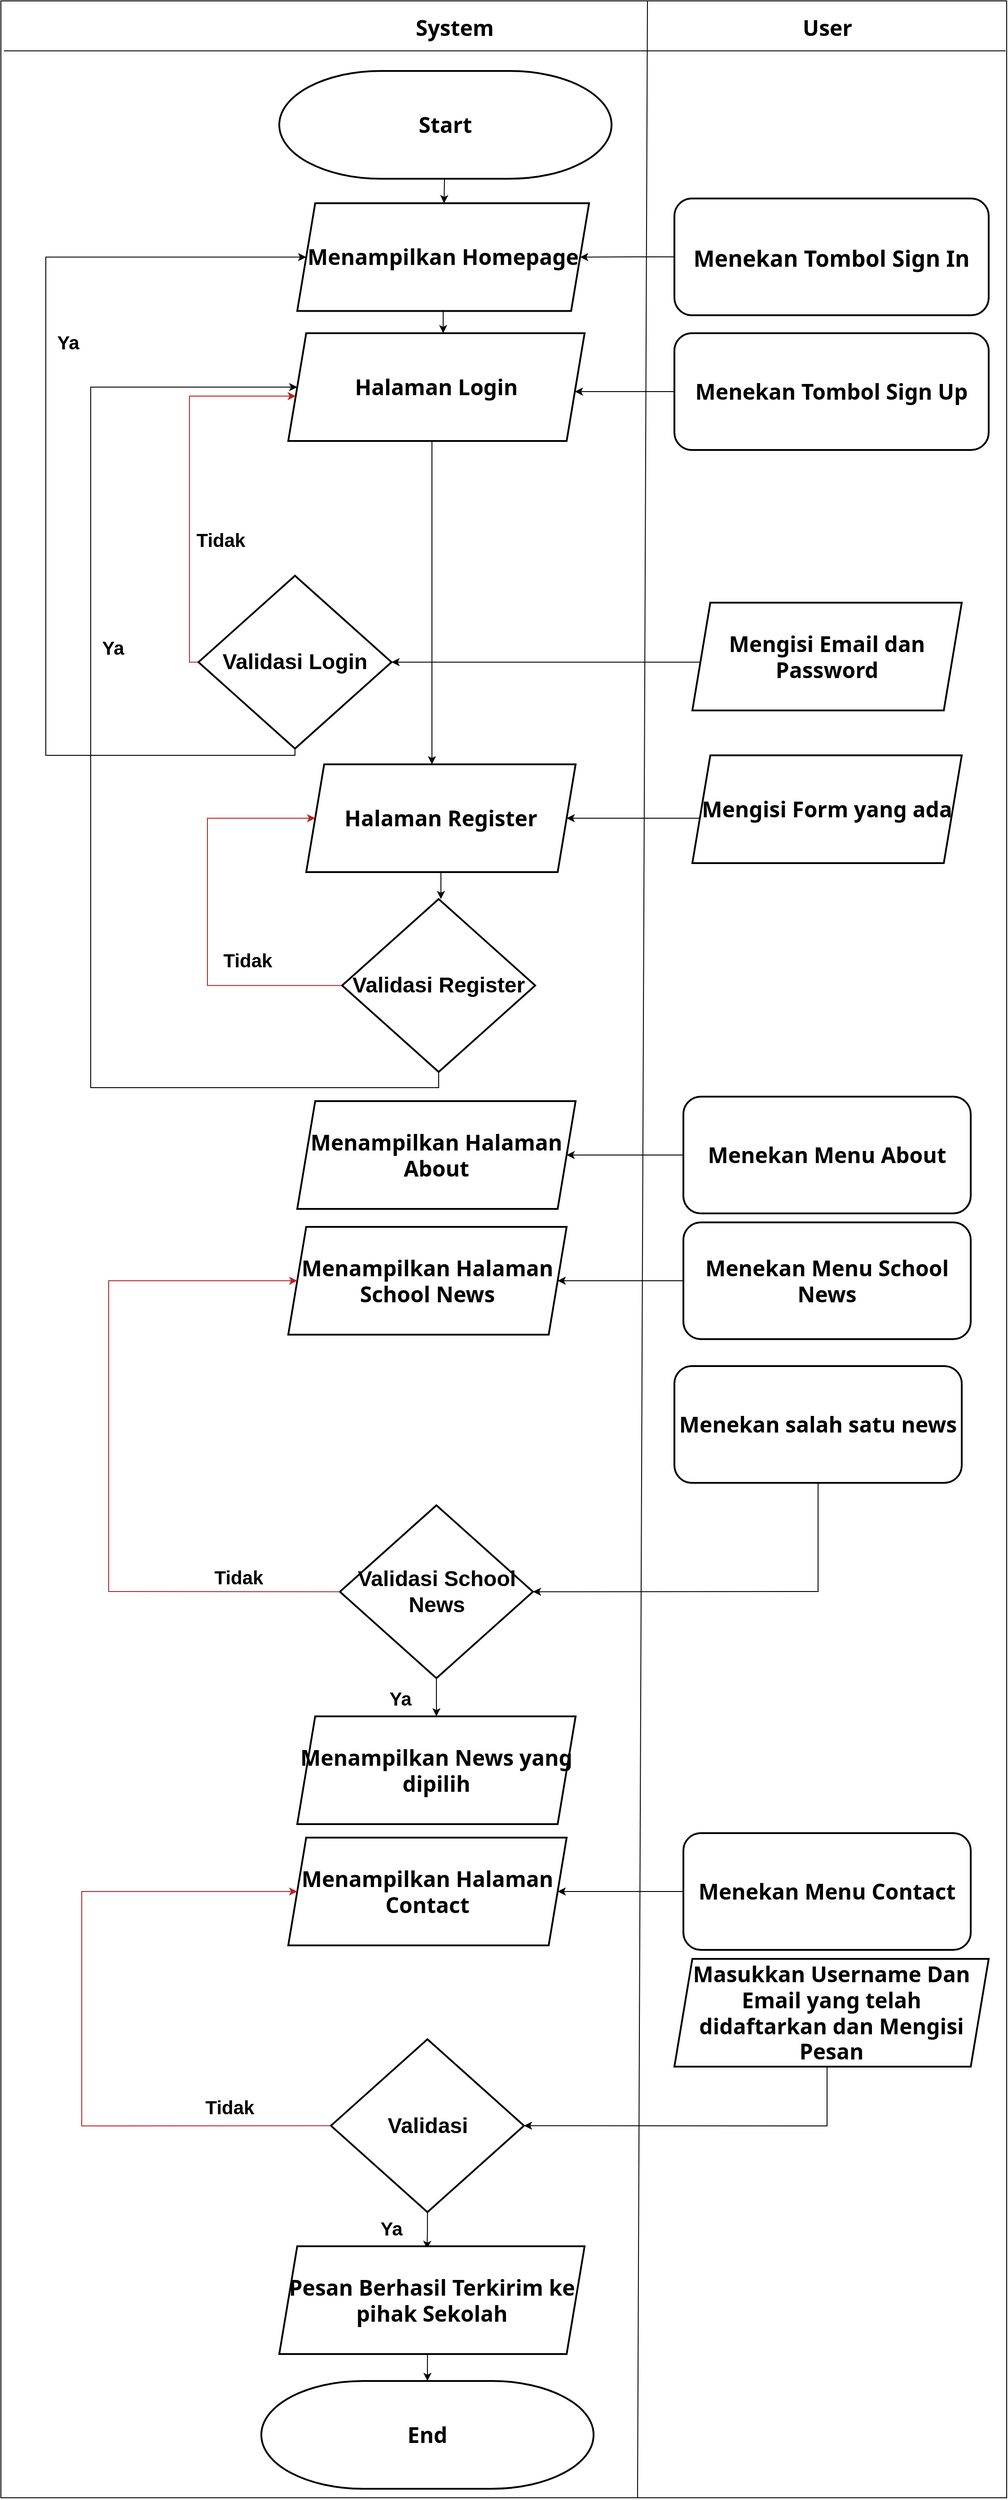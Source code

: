 <mxfile version="27.1.4" pages="3">
  <diagram name="Page-1" id="62wgaQrexJW1h9v4I1wx">
    <mxGraphModel dx="6164" dy="1155" grid="1" gridSize="10" guides="0" tooltips="1" connect="1" arrows="1" fold="1" page="1" pageScale="1" pageWidth="850" pageHeight="1100" background="none" math="0" shadow="0">
      <root>
        <mxCell id="0" />
        <mxCell id="1" parent="0" />
        <mxCell id="RlPF4eproUmVAvi5OpJy-112" value="" style="rounded=0;whiteSpace=wrap;html=1;movable=1;resizable=1;rotatable=1;deletable=1;editable=1;locked=0;connectable=1;" parent="1" vertex="1">
          <mxGeometry x="-4150" y="90" width="1120" height="2780" as="geometry" />
        </mxCell>
        <mxCell id="RlPF4eproUmVAvi5OpJy-113" value="" style="endArrow=none;html=1;rounded=0;jumpSize=0;fontFamily=Segoe UI;fontSource=https%3A%2F%2Ffonts.googleapis.com%2Fcss%3Ffamily%3DSegoe%2BUI;exitX=0.003;exitY=0.02;exitDx=0;exitDy=0;exitPerimeter=0;entryX=0.999;entryY=0.02;entryDx=0;entryDy=0;entryPerimeter=0;" parent="1" source="RlPF4eproUmVAvi5OpJy-112" target="RlPF4eproUmVAvi5OpJy-112" edge="1">
          <mxGeometry width="50" height="50" relative="1" as="geometry">
            <mxPoint x="-4690" y="106" as="sourcePoint" />
            <mxPoint x="-3030" y="106" as="targetPoint" />
          </mxGeometry>
        </mxCell>
        <mxCell id="RlPF4eproUmVAvi5OpJy-114" value="User" style="text;strokeColor=none;fillColor=none;html=1;fontSize=24;fontStyle=1;verticalAlign=middle;align=center;fontFamily=Segoe UI;fontSource=https%3A%2F%2Ffonts.googleapis.com%2Fcss%3Ffamily%3DSegoe%2BUI;" parent="1" vertex="1">
          <mxGeometry x="-3280" y="100" width="100" height="40" as="geometry" />
        </mxCell>
        <mxCell id="RlPF4eproUmVAvi5OpJy-115" value="System" style="text;strokeColor=none;fillColor=none;html=1;fontSize=24;fontStyle=1;verticalAlign=middle;align=center;fontFamily=Segoe UI;fontSource=https%3A%2F%2Ffonts.googleapis.com%2Fcss%3Ffamily%3DSegoe%2BUI;" parent="1" vertex="1">
          <mxGeometry x="-3695" y="100" width="100" height="40" as="geometry" />
        </mxCell>
        <mxCell id="RlPF4eproUmVAvi5OpJy-116" value="" style="endArrow=none;html=1;rounded=0;jumpSize=0;fontFamily=Segoe UI;fontSource=https%3A%2F%2Ffonts.googleapis.com%2Fcss%3Ffamily%3DSegoe%2BUI;entryX=0.633;entryY=1;entryDx=0;entryDy=0;entryPerimeter=0;movable=1;resizable=1;rotatable=1;deletable=1;editable=1;locked=0;connectable=1;fillColor=#a20025;strokeColor=#000000;" parent="1" target="RlPF4eproUmVAvi5OpJy-112" edge="1">
          <mxGeometry width="50" height="50" relative="1" as="geometry">
            <mxPoint x="-3430" y="90" as="sourcePoint" />
            <mxPoint x="-3450" y="2483" as="targetPoint" />
          </mxGeometry>
        </mxCell>
        <mxCell id="RlPF4eproUmVAvi5OpJy-117" value="&lt;font style=&quot;font-size: 24px;&quot;&gt;Start&lt;/font&gt;" style="strokeWidth=2;html=1;shape=mxgraph.flowchart.terminator;whiteSpace=wrap;fontFamily=Segoe UI;fontSource=https%3A%2F%2Ffonts.googleapis.com%2Fcss%3Ffamily%3DSegoe%2BUI;fontStyle=1" parent="1" vertex="1">
          <mxGeometry x="-3840" y="168" width="370" height="120" as="geometry" />
        </mxCell>
        <mxCell id="Sw6tIrGMjqhPaHjlUWEz-7" value="" style="edgeStyle=orthogonalEdgeStyle;rounded=0;orthogonalLoop=1;jettySize=auto;html=1;fontStyle=1" parent="1" source="RlPF4eproUmVAvi5OpJy-118" target="5DLogdGfT_ghR6-oUIHj-21" edge="1">
          <mxGeometry relative="1" as="geometry">
            <Array as="points">
              <mxPoint x="-3660" y="460" />
              <mxPoint x="-3660" y="460" />
            </Array>
          </mxGeometry>
        </mxCell>
        <mxCell id="RlPF4eproUmVAvi5OpJy-118" value="&lt;font style=&quot;font-size: 24px;&quot;&gt;Menampilkan Homepage&lt;/font&gt;" style="shape=parallelogram;perimeter=parallelogramPerimeter;whiteSpace=wrap;html=1;fixedSize=1;strokeWidth=2;fontFamily=Segoe UI;fontSource=https%3A%2F%2Ffonts.googleapis.com%2Fcss%3Ffamily%3DSegoe%2BUI;fontStyle=1" parent="1" vertex="1">
          <mxGeometry x="-3820" y="315.25" width="325" height="120" as="geometry" />
        </mxCell>
        <mxCell id="RlPF4eproUmVAvi5OpJy-119" value="" style="endArrow=classic;html=1;rounded=0;fontStyle=1" parent="1" source="RlPF4eproUmVAvi5OpJy-117" target="RlPF4eproUmVAvi5OpJy-118" edge="1">
          <mxGeometry width="50" height="50" relative="1" as="geometry">
            <mxPoint x="-3660" y="368" as="sourcePoint" />
            <mxPoint x="-3610" y="318" as="targetPoint" />
          </mxGeometry>
        </mxCell>
        <mxCell id="RlPF4eproUmVAvi5OpJy-120" value="&lt;font style=&quot;font-size: 24px;&quot;&gt;Menekan salah satu news&lt;/font&gt;" style="rounded=1;whiteSpace=wrap;html=1;strokeWidth=2;fontFamily=Segoe UI;fontSource=https%3A%2F%2Ffonts.googleapis.com%2Fcss%3Ffamily%3DSegoe%2BUI;fontStyle=1" parent="1" vertex="1">
          <mxGeometry x="-3400" y="1610" width="320" height="130" as="geometry" />
        </mxCell>
        <mxCell id="RlPF4eproUmVAvi5OpJy-143" value="&lt;font style=&quot;font-size: 24px;&quot;&gt;End&lt;/font&gt;" style="strokeWidth=2;html=1;shape=mxgraph.flowchart.terminator;whiteSpace=wrap;fontFamily=Segoe UI;fontSource=https%3A%2F%2Ffonts.googleapis.com%2Fcss%3Ffamily%3DSegoe%2BUI;fontStyle=1" parent="1" vertex="1">
          <mxGeometry x="-3860" y="2740" width="370" height="120" as="geometry" />
        </mxCell>
        <mxCell id="5DLogdGfT_ghR6-oUIHj-1" value="&lt;font style=&quot;font-size: 24px;&quot;&gt;Menampilkan Halaman About&lt;/font&gt;" style="shape=parallelogram;perimeter=parallelogramPerimeter;whiteSpace=wrap;html=1;fixedSize=1;fontFamily=Segoe UI;strokeWidth=2;fontSource=https%3A%2F%2Ffonts.googleapis.com%2Fcss%3Ffamily%3DSegoe%2BUI;fontStyle=1" parent="1" vertex="1">
          <mxGeometry x="-3820" y="1315" width="310" height="120" as="geometry" />
        </mxCell>
        <mxCell id="5DLogdGfT_ghR6-oUIHj-3" value="&lt;font style=&quot;font-size: 24px;&quot;&gt;Menampilkan Halaman School News&lt;/font&gt;" style="shape=parallelogram;perimeter=parallelogramPerimeter;whiteSpace=wrap;html=1;fixedSize=1;fontFamily=Segoe UI;strokeWidth=2;fontSource=https%3A%2F%2Ffonts.googleapis.com%2Fcss%3Ffamily%3DSegoe%2BUI;fontStyle=1" parent="1" vertex="1">
          <mxGeometry x="-3830" y="1455" width="310" height="120" as="geometry" />
        </mxCell>
        <mxCell id="5DLogdGfT_ghR6-oUIHj-12" value="" style="edgeStyle=orthogonalEdgeStyle;rounded=0;orthogonalLoop=1;jettySize=auto;html=1;fontStyle=1" parent="1" source="5DLogdGfT_ghR6-oUIHj-8" target="5DLogdGfT_ghR6-oUIHj-11" edge="1">
          <mxGeometry relative="1" as="geometry" />
        </mxCell>
        <mxCell id="5DLogdGfT_ghR6-oUIHj-8" value="&lt;font style=&quot;font-size: 24px;&quot;&gt;Validasi School News&lt;/font&gt;" style="strokeWidth=2;html=1;shape=mxgraph.flowchart.decision;whiteSpace=wrap;fontStyle=1" parent="1" vertex="1">
          <mxGeometry x="-3772.5" y="1765" width="215" height="192.5" as="geometry" />
        </mxCell>
        <mxCell id="5DLogdGfT_ghR6-oUIHj-9" value="" style="endArrow=classic;html=1;rounded=0;exitX=0.5;exitY=1;exitDx=0;exitDy=0;entryX=1;entryY=0.5;entryDx=0;entryDy=0;entryPerimeter=0;fontStyle=1" parent="1" source="RlPF4eproUmVAvi5OpJy-120" target="5DLogdGfT_ghR6-oUIHj-8" edge="1">
          <mxGeometry width="50" height="50" relative="1" as="geometry">
            <mxPoint x="-3390" y="1920" as="sourcePoint" />
            <mxPoint x="-3340" y="1870" as="targetPoint" />
            <Array as="points">
              <mxPoint x="-3240" y="1861" />
            </Array>
          </mxGeometry>
        </mxCell>
        <mxCell id="5DLogdGfT_ghR6-oUIHj-10" value="" style="endArrow=classic;html=1;rounded=0;exitX=0;exitY=0.5;exitDx=0;exitDy=0;entryX=0;entryY=0.5;entryDx=0;entryDy=0;exitPerimeter=0;strokeColor=#B82323;fontStyle=1" parent="1" source="5DLogdGfT_ghR6-oUIHj-8" target="5DLogdGfT_ghR6-oUIHj-3" edge="1">
          <mxGeometry width="50" height="50" relative="1" as="geometry">
            <mxPoint x="-3863" y="1737.45" as="sourcePoint" />
            <mxPoint x="-4180" y="1923.45" as="targetPoint" />
            <Array as="points">
              <mxPoint x="-4030" y="1861" />
              <mxPoint x="-4030" y="1515" />
            </Array>
          </mxGeometry>
        </mxCell>
        <mxCell id="5DLogdGfT_ghR6-oUIHj-11" value="&lt;font style=&quot;font-size: 24px;&quot;&gt;Menampilkan News yang dipilih&lt;/font&gt;" style="shape=parallelogram;perimeter=parallelogramPerimeter;whiteSpace=wrap;html=1;fixedSize=1;fontFamily=Segoe UI;strokeWidth=2;fontSource=https%3A%2F%2Ffonts.googleapis.com%2Fcss%3Ffamily%3DSegoe%2BUI;fontStyle=1" parent="1" vertex="1">
          <mxGeometry x="-3820" y="2000" width="310" height="120" as="geometry" />
        </mxCell>
        <mxCell id="5DLogdGfT_ghR6-oUIHj-13" value="&lt;font style=&quot;font-size: 24px;&quot;&gt;Menampilkan Halaman Contact&lt;/font&gt;" style="shape=parallelogram;perimeter=parallelogramPerimeter;whiteSpace=wrap;html=1;fixedSize=1;fontFamily=Segoe UI;strokeWidth=2;fontSource=https%3A%2F%2Ffonts.googleapis.com%2Fcss%3Ffamily%3DSegoe%2BUI;fontStyle=1" parent="1" vertex="1">
          <mxGeometry x="-3830" y="2135" width="310" height="120" as="geometry" />
        </mxCell>
        <mxCell id="5DLogdGfT_ghR6-oUIHj-19" value="" style="edgeStyle=orthogonalEdgeStyle;rounded=0;orthogonalLoop=1;jettySize=auto;html=1;fontStyle=1;entryX=0.484;entryY=0.024;entryDx=0;entryDy=0;entryPerimeter=0;" parent="1" source="5DLogdGfT_ghR6-oUIHj-15" target="5DLogdGfT_ghR6-oUIHj-18" edge="1">
          <mxGeometry relative="1" as="geometry" />
        </mxCell>
        <mxCell id="5DLogdGfT_ghR6-oUIHj-15" value="&lt;font style=&quot;font-size: 24px;&quot;&gt;Validasi&lt;/font&gt;" style="strokeWidth=2;html=1;shape=mxgraph.flowchart.decision;whiteSpace=wrap;fontStyle=1" parent="1" vertex="1">
          <mxGeometry x="-3782.5" y="2359.5" width="215" height="192.5" as="geometry" />
        </mxCell>
        <mxCell id="5DLogdGfT_ghR6-oUIHj-16" value="" style="endArrow=classic;html=1;rounded=0;entryX=1;entryY=0.5;entryDx=0;entryDy=0;entryPerimeter=0;fontStyle=1" parent="1" target="5DLogdGfT_ghR6-oUIHj-15" edge="1">
          <mxGeometry width="50" height="50" relative="1" as="geometry">
            <mxPoint x="-3230" y="2380" as="sourcePoint" />
            <mxPoint x="-3540" y="2060" as="targetPoint" />
            <Array as="points">
              <mxPoint x="-3230" y="2456" />
            </Array>
          </mxGeometry>
        </mxCell>
        <mxCell id="5DLogdGfT_ghR6-oUIHj-17" value="" style="endArrow=classic;html=1;rounded=0;exitX=0;exitY=0.5;exitDx=0;exitDy=0;exitPerimeter=0;entryX=0;entryY=0.5;entryDx=0;entryDy=0;strokeColor=#B82323;fontStyle=1" parent="1" source="5DLogdGfT_ghR6-oUIHj-15" target="5DLogdGfT_ghR6-oUIHj-13" edge="1">
          <mxGeometry width="50" height="50" relative="1" as="geometry">
            <mxPoint x="-3792" y="2226.5" as="sourcePoint" />
            <mxPoint x="-3830.25" y="1980.5" as="targetPoint" />
            <Array as="points">
              <mxPoint x="-4060" y="2456" />
              <mxPoint x="-4060" y="2195" />
            </Array>
          </mxGeometry>
        </mxCell>
        <mxCell id="5DLogdGfT_ghR6-oUIHj-33" value="" style="edgeStyle=orthogonalEdgeStyle;rounded=0;orthogonalLoop=1;jettySize=auto;html=1;fontStyle=1" parent="1" source="5DLogdGfT_ghR6-oUIHj-18" target="RlPF4eproUmVAvi5OpJy-143" edge="1">
          <mxGeometry relative="1" as="geometry">
            <Array as="points">
              <mxPoint x="-3675" y="2720" />
              <mxPoint x="-3675" y="2720" />
            </Array>
          </mxGeometry>
        </mxCell>
        <mxCell id="5DLogdGfT_ghR6-oUIHj-18" value="&lt;font style=&quot;font-size: 24px;&quot;&gt;Pesan Berhasil Terkirim ke pihak Sekolah&lt;/font&gt;" style="shape=parallelogram;perimeter=parallelogramPerimeter;whiteSpace=wrap;html=1;fixedSize=1;fontFamily=Segoe UI;strokeWidth=2;fontSource=https%3A%2F%2Ffonts.googleapis.com%2Fcss%3Ffamily%3DSegoe%2BUI;fontStyle=1" parent="1" vertex="1">
          <mxGeometry x="-3840" y="2590" width="340" height="120" as="geometry" />
        </mxCell>
        <mxCell id="5DLogdGfT_ghR6-oUIHj-28" value="" style="edgeStyle=orthogonalEdgeStyle;rounded=0;orthogonalLoop=1;jettySize=auto;html=1;fontStyle=1" parent="1" source="5DLogdGfT_ghR6-oUIHj-20" target="5DLogdGfT_ghR6-oUIHj-25" edge="1">
          <mxGeometry relative="1" as="geometry">
            <Array as="points">
              <mxPoint x="-3660" y="1060" />
              <mxPoint x="-3660" y="1060" />
            </Array>
          </mxGeometry>
        </mxCell>
        <mxCell id="5DLogdGfT_ghR6-oUIHj-20" value="&lt;font style=&quot;font-size: 24px;&quot;&gt;Halaman&amp;nbsp;Register&lt;/font&gt;" style="shape=parallelogram;perimeter=parallelogramPerimeter;whiteSpace=wrap;html=1;fixedSize=1;strokeWidth=2;fontFamily=Segoe UI;fontSource=https%3A%2F%2Ffonts.googleapis.com%2Fcss%3Ffamily%3DSegoe%2BUI;fontStyle=1" parent="1" vertex="1">
          <mxGeometry x="-3810" y="940" width="300" height="120" as="geometry" />
        </mxCell>
        <mxCell id="Sw6tIrGMjqhPaHjlUWEz-8" value="" style="edgeStyle=orthogonalEdgeStyle;rounded=0;orthogonalLoop=1;jettySize=auto;html=1;exitX=0.5;exitY=1;exitDx=0;exitDy=0;fontStyle=1" parent="1" source="5DLogdGfT_ghR6-oUIHj-21" target="5DLogdGfT_ghR6-oUIHj-20" edge="1">
          <mxGeometry relative="1" as="geometry">
            <Array as="points">
              <mxPoint x="-3670" y="575" />
            </Array>
          </mxGeometry>
        </mxCell>
        <mxCell id="5DLogdGfT_ghR6-oUIHj-21" value="&lt;font style=&quot;font-size: 24px;&quot;&gt;Halaman Login&lt;/font&gt;" style="shape=parallelogram;perimeter=parallelogramPerimeter;whiteSpace=wrap;html=1;fixedSize=1;strokeWidth=2;fontFamily=Segoe UI;fontSource=https%3A%2F%2Ffonts.googleapis.com%2Fcss%3Ffamily%3DSegoe%2BUI;fontStyle=1" parent="1" vertex="1">
          <mxGeometry x="-3830" y="460" width="330" height="120" as="geometry" />
        </mxCell>
        <mxCell id="Sw6tIrGMjqhPaHjlUWEz-9" value="" style="edgeStyle=orthogonalEdgeStyle;rounded=0;orthogonalLoop=1;jettySize=auto;html=1;fontStyle=1" parent="1" source="5DLogdGfT_ghR6-oUIHj-25" target="5DLogdGfT_ghR6-oUIHj-21" edge="1">
          <mxGeometry relative="1" as="geometry">
            <mxPoint x="-3800.417" y="870" as="targetPoint" />
            <Array as="points">
              <mxPoint x="-3662" y="1300" />
              <mxPoint x="-4050" y="1300" />
              <mxPoint x="-4050" y="520" />
            </Array>
          </mxGeometry>
        </mxCell>
        <mxCell id="Sw6tIrGMjqhPaHjlUWEz-10" value="" style="edgeStyle=orthogonalEdgeStyle;rounded=0;orthogonalLoop=1;jettySize=auto;html=1;entryX=0;entryY=0.5;entryDx=0;entryDy=0;fillColor=#f8cecc;strokeColor=#B82323;exitX=0;exitY=0.5;exitDx=0;exitDy=0;exitPerimeter=0;fontStyle=1" parent="1" source="5DLogdGfT_ghR6-oUIHj-25" target="5DLogdGfT_ghR6-oUIHj-20" edge="1">
          <mxGeometry relative="1" as="geometry">
            <Array as="points">
              <mxPoint x="-3920" y="1186" />
              <mxPoint x="-3920" y="1000" />
            </Array>
          </mxGeometry>
        </mxCell>
        <mxCell id="5DLogdGfT_ghR6-oUIHj-25" value="&lt;font style=&quot;font-size: 24px;&quot;&gt;Validasi Register&lt;/font&gt;" style="strokeWidth=2;html=1;shape=mxgraph.flowchart.decision;whiteSpace=wrap;fontStyle=1" parent="1" vertex="1">
          <mxGeometry x="-3770" y="1090" width="215" height="192.5" as="geometry" />
        </mxCell>
        <mxCell id="5DLogdGfT_ghR6-oUIHj-27" value="" style="edgeStyle=orthogonalEdgeStyle;rounded=0;orthogonalLoop=1;jettySize=auto;html=1;exitX=0;exitY=0.5;exitDx=0;exitDy=0;entryX=1;entryY=0.5;entryDx=0;entryDy=0;fontStyle=1" parent="1" source="Sw6tIrGMjqhPaHjlUWEz-2" target="5DLogdGfT_ghR6-oUIHj-20" edge="1">
          <mxGeometry relative="1" as="geometry">
            <mxPoint x="-3400" y="932.5" as="sourcePoint" />
            <Array as="points">
              <mxPoint x="-3370" y="999.5" />
            </Array>
          </mxGeometry>
        </mxCell>
        <mxCell id="5DLogdGfT_ghR6-oUIHj-32" value="" style="edgeStyle=orthogonalEdgeStyle;rounded=0;orthogonalLoop=1;jettySize=auto;html=1;fontStyle=1;" parent="1" source="5DLogdGfT_ghR6-oUIHj-31" target="5DLogdGfT_ghR6-oUIHj-21" edge="1">
          <mxGeometry relative="1" as="geometry">
            <Array as="points">
              <mxPoint x="-3380" y="520" />
              <mxPoint x="-3380" y="520" />
            </Array>
          </mxGeometry>
        </mxCell>
        <mxCell id="5DLogdGfT_ghR6-oUIHj-31" value="&lt;font style=&quot;font-size: 24px;&quot;&gt;Menekan Tombol Sign Up&lt;/font&gt;" style="rounded=1;whiteSpace=wrap;html=1;strokeWidth=2;fontFamily=Segoe UI;fontSource=https%3A%2F%2Ffonts.googleapis.com%2Fcss%3Ffamily%3DSegoe%2BUI;fontStyle=1" parent="1" vertex="1">
          <mxGeometry x="-3400" y="460" width="350" height="130" as="geometry" />
        </mxCell>
        <mxCell id="q8OuT8-Gr6FmUpf1fOd5-2" value="" style="edgeStyle=orthogonalEdgeStyle;rounded=0;orthogonalLoop=1;jettySize=auto;html=1;fontStyle=1" parent="1" source="q8OuT8-Gr6FmUpf1fOd5-1" target="5DLogdGfT_ghR6-oUIHj-1" edge="1">
          <mxGeometry relative="1" as="geometry" />
        </mxCell>
        <mxCell id="q8OuT8-Gr6FmUpf1fOd5-1" value="&lt;font style=&quot;font-size: 24px;&quot;&gt;Menekan Menu About&lt;/font&gt;" style="rounded=1;whiteSpace=wrap;html=1;strokeWidth=2;fontFamily=Segoe UI;fontSource=https%3A%2F%2Ffonts.googleapis.com%2Fcss%3Ffamily%3DSegoe%2BUI;fontStyle=1" parent="1" vertex="1">
          <mxGeometry x="-3390" y="1310" width="320" height="130" as="geometry" />
        </mxCell>
        <mxCell id="q8OuT8-Gr6FmUpf1fOd5-4" value="" style="edgeStyle=orthogonalEdgeStyle;rounded=0;orthogonalLoop=1;jettySize=auto;html=1;fontStyle=1" parent="1" source="q8OuT8-Gr6FmUpf1fOd5-3" target="5DLogdGfT_ghR6-oUIHj-3" edge="1">
          <mxGeometry relative="1" as="geometry" />
        </mxCell>
        <mxCell id="q8OuT8-Gr6FmUpf1fOd5-3" value="&lt;font style=&quot;font-size: 24px;&quot;&gt;Menekan Menu School News&lt;/font&gt;" style="rounded=1;whiteSpace=wrap;html=1;strokeWidth=2;fontFamily=Segoe UI;fontSource=https%3A%2F%2Ffonts.googleapis.com%2Fcss%3Ffamily%3DSegoe%2BUI;fontStyle=1" parent="1" vertex="1">
          <mxGeometry x="-3390" y="1450" width="320" height="130" as="geometry" />
        </mxCell>
        <mxCell id="q8OuT8-Gr6FmUpf1fOd5-6" value="" style="edgeStyle=orthogonalEdgeStyle;rounded=0;orthogonalLoop=1;jettySize=auto;html=1;fontStyle=1" parent="1" source="q8OuT8-Gr6FmUpf1fOd5-5" target="5DLogdGfT_ghR6-oUIHj-13" edge="1">
          <mxGeometry relative="1" as="geometry" />
        </mxCell>
        <mxCell id="q8OuT8-Gr6FmUpf1fOd5-5" value="&lt;font style=&quot;font-size: 24px;&quot;&gt;Menekan Menu Contact&lt;/font&gt;" style="rounded=1;whiteSpace=wrap;html=1;strokeWidth=2;fontFamily=Segoe UI;fontSource=https%3A%2F%2Ffonts.googleapis.com%2Fcss%3Ffamily%3DSegoe%2BUI;fontStyle=1" parent="1" vertex="1">
          <mxGeometry x="-3390" y="2130" width="320" height="130" as="geometry" />
        </mxCell>
        <mxCell id="KyCpi71jlydbPJaEnoIr-2" value="&lt;font style=&quot;font-size: 21px;&quot;&gt;Tidak&lt;/font&gt;" style="text;html=1;align=center;verticalAlign=middle;whiteSpace=wrap;rounded=0;fontStyle=1" parent="1" vertex="1">
          <mxGeometry x="-3910" y="1137.5" width="70" height="40" as="geometry" />
        </mxCell>
        <mxCell id="KyCpi71jlydbPJaEnoIr-3" value="&lt;font style=&quot;font-size: 21px;&quot;&gt;Ya&lt;/font&gt;" style="text;html=1;align=center;verticalAlign=middle;whiteSpace=wrap;rounded=0;fontStyle=1" parent="1" vertex="1">
          <mxGeometry x="-3740" y="1960" width="70" height="40" as="geometry" />
        </mxCell>
        <mxCell id="KyCpi71jlydbPJaEnoIr-4" value="&lt;font style=&quot;font-size: 21px;&quot;&gt;Tidak&lt;/font&gt;" style="text;html=1;align=center;verticalAlign=middle;whiteSpace=wrap;rounded=0;fontStyle=1" parent="1" vertex="1">
          <mxGeometry x="-3920" y="1825" width="70" height="40" as="geometry" />
        </mxCell>
        <mxCell id="KyCpi71jlydbPJaEnoIr-5" value="&lt;font style=&quot;font-size: 21px;&quot;&gt;Ya&lt;/font&gt;" style="text;html=1;align=center;verticalAlign=middle;whiteSpace=wrap;rounded=0;fontStyle=1" parent="1" vertex="1">
          <mxGeometry x="-3750" y="2550" width="70" height="40" as="geometry" />
        </mxCell>
        <mxCell id="KyCpi71jlydbPJaEnoIr-6" value="&lt;font style=&quot;font-size: 21px;&quot;&gt;Tidak&lt;/font&gt;" style="text;html=1;align=center;verticalAlign=middle;whiteSpace=wrap;rounded=0;fontStyle=1" parent="1" vertex="1">
          <mxGeometry x="-3930" y="2414.5" width="70" height="40" as="geometry" />
        </mxCell>
        <mxCell id="Sw6tIrGMjqhPaHjlUWEz-2" value="&lt;span style=&quot;font-size: 24px;&quot;&gt;Mengisi Form yang ada&lt;/span&gt;" style="shape=parallelogram;perimeter=parallelogramPerimeter;whiteSpace=wrap;html=1;fixedSize=1;strokeWidth=2;fontFamily=Segoe UI;fontSource=https%3A%2F%2Ffonts.googleapis.com%2Fcss%3Ffamily%3DSegoe%2BUI;fontStyle=1" parent="1" vertex="1">
          <mxGeometry x="-3380" y="930" width="300" height="120" as="geometry" />
        </mxCell>
        <mxCell id="Sw6tIrGMjqhPaHjlUWEz-5" value="" style="edgeStyle=orthogonalEdgeStyle;rounded=0;orthogonalLoop=1;jettySize=auto;html=1;fontStyle=1" parent="1" source="Sw6tIrGMjqhPaHjlUWEz-3" target="RlPF4eproUmVAvi5OpJy-118" edge="1">
          <mxGeometry relative="1" as="geometry" />
        </mxCell>
        <mxCell id="Sw6tIrGMjqhPaHjlUWEz-3" value="&lt;font&gt;Menekan Tombol Sign In&lt;/font&gt;" style="rounded=1;whiteSpace=wrap;html=1;strokeWidth=2;fontFamily=Segoe UI;fontSource=https%3A%2F%2Ffonts.googleapis.com%2Fcss%3Ffamily%3DSegoe%2BUI;fontStyle=1;fontSize=25;" parent="1" vertex="1">
          <mxGeometry x="-3400" y="310" width="350" height="130" as="geometry" />
        </mxCell>
        <mxCell id="Sw6tIrGMjqhPaHjlUWEz-11" value="&lt;font style=&quot;font-size: 21px;&quot;&gt;Ya&lt;/font&gt;" style="text;html=1;align=center;verticalAlign=middle;whiteSpace=wrap;rounded=0;fontStyle=1" parent="1" vertex="1">
          <mxGeometry x="-4060" y="790" width="70" height="40" as="geometry" />
        </mxCell>
        <mxCell id="Sw6tIrGMjqhPaHjlUWEz-14" value="" style="edgeStyle=orthogonalEdgeStyle;rounded=0;orthogonalLoop=1;jettySize=auto;html=1;entryX=0;entryY=0.5;entryDx=0;entryDy=0;exitX=0.5;exitY=1;exitDx=0;exitDy=0;exitPerimeter=0;fontStyle=1" parent="1" source="Sw6tIrGMjqhPaHjlUWEz-12" target="RlPF4eproUmVAvi5OpJy-118" edge="1">
          <mxGeometry relative="1" as="geometry">
            <Array as="points">
              <mxPoint x="-3822" y="930" />
              <mxPoint x="-4100" y="930" />
              <mxPoint x="-4100" y="375" />
            </Array>
          </mxGeometry>
        </mxCell>
        <mxCell id="Sw6tIrGMjqhPaHjlUWEz-15" value="" style="edgeStyle=orthogonalEdgeStyle;rounded=0;orthogonalLoop=1;jettySize=auto;html=1;exitX=0;exitY=0.5;exitDx=0;exitDy=0;exitPerimeter=0;fillColor=#f8cecc;strokeColor=#B82323;fontStyle=1" parent="1" source="Sw6tIrGMjqhPaHjlUWEz-12" target="5DLogdGfT_ghR6-oUIHj-21" edge="1">
          <mxGeometry relative="1" as="geometry">
            <Array as="points">
              <mxPoint x="-3940" y="826" />
              <mxPoint x="-3940" y="530" />
            </Array>
          </mxGeometry>
        </mxCell>
        <mxCell id="Sw6tIrGMjqhPaHjlUWEz-12" value="&lt;font style=&quot;font-size: 24px;&quot;&gt;Validasi Login&lt;/font&gt;" style="strokeWidth=2;html=1;shape=mxgraph.flowchart.decision;whiteSpace=wrap;fontStyle=1" parent="1" vertex="1">
          <mxGeometry x="-3930" y="730" width="215" height="192.5" as="geometry" />
        </mxCell>
        <mxCell id="Sw6tIrGMjqhPaHjlUWEz-16" value="&lt;font style=&quot;font-size: 21px;&quot;&gt;Ya&lt;/font&gt;" style="text;html=1;align=center;verticalAlign=middle;whiteSpace=wrap;rounded=0;fontStyle=1" parent="1" vertex="1">
          <mxGeometry x="-4110" y="450" width="70" height="40" as="geometry" />
        </mxCell>
        <mxCell id="Sw6tIrGMjqhPaHjlUWEz-17" value="&lt;font style=&quot;font-size: 21px;&quot;&gt;Tidak&lt;/font&gt;" style="text;html=1;align=center;verticalAlign=middle;whiteSpace=wrap;rounded=0;fontStyle=1" parent="1" vertex="1">
          <mxGeometry x="-3940" y="670" width="70" height="40" as="geometry" />
        </mxCell>
        <mxCell id="Sw6tIrGMjqhPaHjlUWEz-18" value="&lt;span style=&quot;font-size: 24px;&quot;&gt;Masukkan Username Dan Email yang telah didaftarkan dan Mengisi Pesan&lt;/span&gt;" style="shape=parallelogram;perimeter=parallelogramPerimeter;whiteSpace=wrap;html=1;fixedSize=1;fontFamily=Segoe UI;strokeWidth=2;fontSource=https%3A%2F%2Ffonts.googleapis.com%2Fcss%3Ffamily%3DSegoe%2BUI;fontStyle=1" parent="1" vertex="1">
          <mxGeometry x="-3400" y="2270" width="350" height="120" as="geometry" />
        </mxCell>
        <mxCell id="ejAwJcvBuBU8oMjXsDMB-2" value="" style="edgeStyle=orthogonalEdgeStyle;rounded=0;orthogonalLoop=1;jettySize=auto;html=1;entryX=1;entryY=0.5;entryDx=0;entryDy=0;entryPerimeter=0;exitX=0;exitY=0.5;exitDx=0;exitDy=0;fontStyle=1" parent="1" source="ejAwJcvBuBU8oMjXsDMB-1" target="Sw6tIrGMjqhPaHjlUWEz-12" edge="1">
          <mxGeometry relative="1" as="geometry">
            <mxPoint x="-3346.678" y="849.997" as="sourcePoint" />
            <mxPoint x="-3690" y="849.997" as="targetPoint" />
            <Array as="points">
              <mxPoint x="-3370" y="826" />
            </Array>
          </mxGeometry>
        </mxCell>
        <mxCell id="ejAwJcvBuBU8oMjXsDMB-1" value="&lt;span style=&quot;font-size: 24px;&quot;&gt;Mengisi Email dan Password&lt;/span&gt;" style="shape=parallelogram;perimeter=parallelogramPerimeter;whiteSpace=wrap;html=1;fixedSize=1;strokeWidth=2;fontFamily=Segoe UI;fontSource=https%3A%2F%2Ffonts.googleapis.com%2Fcss%3Ffamily%3DSegoe%2BUI;fontStyle=1" parent="1" vertex="1">
          <mxGeometry x="-3380" y="760" width="300" height="120" as="geometry" />
        </mxCell>
      </root>
    </mxGraphModel>
  </diagram>
  <diagram id="anytWmf1-9rFTpZ1uvJE" name="Page-2">
    <mxGraphModel dx="5314" dy="1669" grid="1" gridSize="10" guides="1" tooltips="1" connect="1" arrows="1" fold="1" page="1" pageScale="1" pageWidth="850" pageHeight="1100" math="0" shadow="0">
      <root>
        <mxCell id="0" />
        <mxCell id="1" parent="0" />
        <mxCell id="JGeOKve0uKRcmJgVzHNR-1" value="" style="rounded=0;whiteSpace=wrap;html=1;movable=1;resizable=1;rotatable=1;deletable=1;editable=1;locked=0;connectable=1;" parent="1" vertex="1">
          <mxGeometry x="-1720" y="50" width="1120" height="2160" as="geometry" />
        </mxCell>
        <mxCell id="JGeOKve0uKRcmJgVzHNR-2" value="" style="endArrow=none;html=1;rounded=0;jumpSize=0;fontFamily=Segoe UI;fontSource=https%3A%2F%2Ffonts.googleapis.com%2Fcss%3Ffamily%3DSegoe%2BUI;exitX=0.003;exitY=0.02;exitDx=0;exitDy=0;exitPerimeter=0;entryX=1;entryY=0.018;entryDx=0;entryDy=0;entryPerimeter=0;" parent="1" source="JGeOKve0uKRcmJgVzHNR-1" edge="1" target="JGeOKve0uKRcmJgVzHNR-1">
          <mxGeometry width="50" height="50" relative="1" as="geometry">
            <mxPoint x="-2260" y="38" as="sourcePoint" />
            <mxPoint x="-600" y="38" as="targetPoint" />
          </mxGeometry>
        </mxCell>
        <mxCell id="JGeOKve0uKRcmJgVzHNR-3" value="Admin" style="text;strokeColor=none;fillColor=none;html=1;fontSize=24;fontStyle=1;verticalAlign=middle;align=center;fontFamily=Segoe UI;fontSource=https%3A%2F%2Ffonts.googleapis.com%2Fcss%3Ffamily%3DSegoe%2BUI;" parent="1" vertex="1">
          <mxGeometry x="-850" y="50" width="100" height="40" as="geometry" />
        </mxCell>
        <mxCell id="JGeOKve0uKRcmJgVzHNR-4" value="System" style="text;strokeColor=none;fillColor=none;html=1;fontSize=24;fontStyle=1;verticalAlign=middle;align=center;fontFamily=Segoe UI;fontSource=https%3A%2F%2Ffonts.googleapis.com%2Fcss%3Ffamily%3DSegoe%2BUI;" parent="1" vertex="1">
          <mxGeometry x="-1275" y="50" width="100" height="40" as="geometry" />
        </mxCell>
        <mxCell id="JGeOKve0uKRcmJgVzHNR-5" value="" style="endArrow=none;html=1;rounded=0;jumpSize=0;entryX=0.652;entryY=0.998;entryDx=0;entryDy=0;entryPerimeter=0;fontFamily=Segoe UI;fontSource=https%3A%2F%2Ffonts.googleapis.com%2Fcss%3Ffamily%3DSegoe%2BUI;fillColor=#a20025;strokeColor=#000000;exitX=0.642;exitY=-0.001;exitDx=0;exitDy=0;exitPerimeter=0;" parent="1" target="JGeOKve0uKRcmJgVzHNR-1" edge="1" source="JGeOKve0uKRcmJgVzHNR-1">
          <mxGeometry width="50" height="50" relative="1" as="geometry">
            <mxPoint x="-1000" y="60" as="sourcePoint" />
            <mxPoint x="-950.0" y="2817.84" as="targetPoint" />
          </mxGeometry>
        </mxCell>
        <mxCell id="JGeOKve0uKRcmJgVzHNR-6" value="Start" style="strokeWidth=2;shape=mxgraph.flowchart.terminator;fontFamily=Segoe UI;fontSource=https%3A%2F%2Ffonts.googleapis.com%2Fcss%3Ffamily%3DSegoe%2BUI;fontSize=25;fontStyle=1;labelBorderColor=none;whiteSpace=wrap;html=1;" parent="1" vertex="1">
          <mxGeometry x="-1410" y="100" width="370" height="120" as="geometry" />
        </mxCell>
        <mxCell id="JGeOKve0uKRcmJgVzHNR-7" value="Menampilkan Homepage" style="shape=parallelogram;perimeter=parallelogramPerimeter;fixedSize=1;strokeWidth=2;fontFamily=Segoe UI;fontSource=https%3A%2F%2Ffonts.googleapis.com%2Fcss%3Ffamily%3DSegoe%2BUI;fontSize=25;fontStyle=1;labelBorderColor=none;whiteSpace=wrap;html=1;" parent="1" vertex="1">
          <mxGeometry x="-1393.75" y="250" width="337.5" height="120" as="geometry" />
        </mxCell>
        <mxCell id="JGeOKve0uKRcmJgVzHNR-8" value="" style="endArrow=classic;rounded=0;fontSize=25;fontStyle=1;labelBorderColor=none;html=1;" parent="1" source="JGeOKve0uKRcmJgVzHNR-6" target="JGeOKve0uKRcmJgVzHNR-7" edge="1">
          <mxGeometry width="50" height="50" relative="1" as="geometry">
            <mxPoint x="-1230" y="300" as="sourcePoint" />
            <mxPoint x="-1180" y="250" as="targetPoint" />
          </mxGeometry>
        </mxCell>
        <mxCell id="JGeOKve0uKRcmJgVzHNR-10" value="Login" style="shape=parallelogram;perimeter=parallelogramPerimeter;fixedSize=1;strokeWidth=2;fontFamily=Segoe UI;fontSource=https%3A%2F%2Ffonts.googleapis.com%2Fcss%3Ffamily%3DSegoe%2BUI;fontSize=25;fontStyle=1;labelBorderColor=none;whiteSpace=wrap;html=1;" parent="1" vertex="1">
          <mxGeometry x="-1372.5" y="400" width="295" height="110" as="geometry" />
        </mxCell>
        <mxCell id="JGeOKve0uKRcmJgVzHNR-11" value="" style="endArrow=classic;rounded=0;entryX=1;entryY=0.5;entryDx=0;entryDy=0;exitX=0;exitY=0.5;exitDx=0;exitDy=0;movable=1;resizable=1;rotatable=1;deletable=1;editable=1;locked=0;connectable=1;fontSize=25;fontStyle=1;labelBorderColor=none;html=1;" parent="1" source="3Qh957TqIyTf6tmwKlyZ-1" target="JGeOKve0uKRcmJgVzHNR-10" edge="1">
          <mxGeometry width="50" height="50" relative="1" as="geometry">
            <mxPoint x="-942.5" y="455" as="sourcePoint" />
            <mxPoint x="1017.5" y="290" as="targetPoint" />
          </mxGeometry>
        </mxCell>
        <mxCell id="JGeOKve0uKRcmJgVzHNR-12" value="" style="endArrow=classic;rounded=0;entryX=0.5;entryY=0;entryDx=0;entryDy=0;exitX=0.5;exitY=1;exitDx=0;exitDy=0;fontFamily=Segoe UI;fontSource=https%3A%2F%2Ffonts.googleapis.com%2Fcss%3Ffamily%3DSegoe%2BUI;fontSize=25;fontStyle=1;labelBorderColor=none;html=1;" parent="1" target="JGeOKve0uKRcmJgVzHNR-10" edge="1">
          <mxGeometry width="50" height="50" relative="1" as="geometry">
            <mxPoint x="-1225" y="370" as="sourcePoint" />
            <mxPoint x="-1180" y="150" as="targetPoint" />
          </mxGeometry>
        </mxCell>
        <mxCell id="JGeOKve0uKRcmJgVzHNR-13" value="" style="edgeStyle=none;curved=1;rounded=0;orthogonalLoop=1;jettySize=auto;fontSize=25;startSize=8;endSize=8;fontStyle=1;labelBorderColor=none;html=1;" parent="1" source="JGeOKve0uKRcmJgVzHNR-15" target="JGeOKve0uKRcmJgVzHNR-17" edge="1">
          <mxGeometry relative="1" as="geometry" />
        </mxCell>
        <mxCell id="JGeOKve0uKRcmJgVzHNR-15" value="Menampilkan Halaman SchoolNews" style="shape=parallelogram;perimeter=parallelogramPerimeter;fixedSize=1;strokeWidth=2;fontFamily=Segoe UI;fontSource=https%3A%2F%2Ffonts.googleapis.com%2Fcss%3Ffamily%3DSegoe%2BUI;fontSize=25;fontStyle=1;labelBorderColor=none;whiteSpace=wrap;html=1;" parent="1" vertex="1">
          <mxGeometry x="-1383.12" y="535" width="316.25" height="120" as="geometry" />
        </mxCell>
        <mxCell id="JGeOKve0uKRcmJgVzHNR-16" value="" style="endArrow=classic;rounded=0;exitX=0.5;exitY=1;exitDx=0;exitDy=0;entryX=0.5;entryY=0;entryDx=0;entryDy=0;fontSize=25;fontStyle=1;labelBorderColor=none;html=1;" parent="1" source="JGeOKve0uKRcmJgVzHNR-10" target="JGeOKve0uKRcmJgVzHNR-15" edge="1">
          <mxGeometry width="50" height="50" relative="1" as="geometry">
            <mxPoint x="-1224.18" y="510" as="sourcePoint" />
            <mxPoint x="-1224.18" y="600" as="targetPoint" />
          </mxGeometry>
        </mxCell>
        <mxCell id="JGeOKve0uKRcmJgVzHNR-17" value="Menampilkan Halaman Create School News" style="shape=parallelogram;perimeter=parallelogramPerimeter;fixedSize=1;fontFamily=Segoe UI;strokeWidth=2;fontSource=https%3A%2F%2Ffonts.googleapis.com%2Fcss%3Ffamily%3DSegoe%2BUI;fontSize=25;fontStyle=1;labelBorderColor=none;whiteSpace=wrap;html=1;" parent="1" vertex="1">
          <mxGeometry x="-1371.25" y="685" width="300" height="120" as="geometry" />
        </mxCell>
        <mxCell id="JGeOKve0uKRcmJgVzHNR-18" value="Menekan Tombol Create" style="rounded=1;fontFamily=Segoe UI;strokeWidth=2;fontSource=https%3A%2F%2Ffonts.googleapis.com%2Fcss%3Ffamily%3DSegoe%2BUI;fontSize=25;fontStyle=1;labelBorderColor=none;whiteSpace=wrap;html=1;" parent="1" vertex="1">
          <mxGeometry x="-952.5" y="530" width="320" height="130" as="geometry" />
        </mxCell>
        <mxCell id="JGeOKve0uKRcmJgVzHNR-19" value="" style="edgeStyle=orthogonalEdgeStyle;rounded=0;orthogonalLoop=1;jettySize=auto;exitX=0;exitY=0.5;exitDx=0;exitDy=0;entryX=1;entryY=0.5;entryDx=0;entryDy=0;fontSize=25;fontStyle=1;labelBorderColor=none;html=1;" parent="1" source="JGeOKve0uKRcmJgVzHNR-18" target="JGeOKve0uKRcmJgVzHNR-15" edge="1">
          <mxGeometry relative="1" as="geometry">
            <mxPoint x="-902.5" y="818.89" as="sourcePoint" />
            <mxPoint x="-771.5" y="818.89" as="targetPoint" />
            <Array as="points">
              <mxPoint x="-1022.5" y="595" />
              <mxPoint x="-1022.5" y="595" />
            </Array>
          </mxGeometry>
        </mxCell>
        <mxCell id="JGeOKve0uKRcmJgVzHNR-20" value="" style="edgeStyle=orthogonalEdgeStyle;rounded=0;orthogonalLoop=1;jettySize=auto;entryX=1;entryY=0.5;entryDx=0;entryDy=0;exitX=0;exitY=0.5;exitDx=0;exitDy=0;entryPerimeter=0;fontSize=25;fontStyle=1;labelBorderColor=none;html=1;" parent="1" source="3Qh957TqIyTf6tmwKlyZ-2" target="JGeOKve0uKRcmJgVzHNR-25" edge="1">
          <mxGeometry relative="1" as="geometry">
            <mxPoint x="-950" y="916.25" as="sourcePoint" />
          </mxGeometry>
        </mxCell>
        <mxCell id="JGeOKve0uKRcmJgVzHNR-21" value="" style="edgeStyle=orthogonalEdgeStyle;rounded=0;orthogonalLoop=1;jettySize=auto;fontSize=25;fontStyle=1;labelBorderColor=none;html=1;" parent="1" source="JGeOKve0uKRcmJgVzHNR-22" target="JGeOKve0uKRcmJgVzHNR-29" edge="1">
          <mxGeometry relative="1" as="geometry" />
        </mxCell>
        <mxCell id="JGeOKve0uKRcmJgVzHNR-22" value="Menampilkan Data school news yang baru" style="shape=parallelogram;perimeter=parallelogramPerimeter;fixedSize=1;fontFamily=Segoe UI;strokeWidth=2;fontSource=https%3A%2F%2Ffonts.googleapis.com%2Fcss%3Ffamily%3DSegoe%2BUI;fontSize=25;fontStyle=1;labelBorderColor=none;whiteSpace=wrap;html=1;" parent="1" vertex="1">
          <mxGeometry x="-1371.25" y="1055" width="300" height="120" as="geometry" />
        </mxCell>
        <mxCell id="JGeOKve0uKRcmJgVzHNR-24" value="" style="edgeStyle=orthogonalEdgeStyle;rounded=0;orthogonalLoop=1;jettySize=auto;fontSize=25;fontStyle=1;labelBorderColor=none;html=1;" parent="1" source="JGeOKve0uKRcmJgVzHNR-25" target="JGeOKve0uKRcmJgVzHNR-22" edge="1">
          <mxGeometry relative="1" as="geometry" />
        </mxCell>
        <mxCell id="JGeOKve0uKRcmJgVzHNR-25" value="Validasi" style="strokeWidth=2;shape=mxgraph.flowchart.decision;fontSize=25;fontStyle=1;labelBorderColor=none;whiteSpace=wrap;html=1;" parent="1" vertex="1">
          <mxGeometry x="-1328.75" y="820" width="215" height="192.5" as="geometry" />
        </mxCell>
        <mxCell id="JGeOKve0uKRcmJgVzHNR-26" value="" style="endArrow=classic;rounded=0;exitX=0;exitY=0.5;exitDx=0;exitDy=0;exitPerimeter=0;entryX=0;entryY=0.5;entryDx=0;entryDy=0;strokeColor=#B82323;fontSize=25;fontStyle=1;labelBorderColor=none;html=1;" parent="1" source="JGeOKve0uKRcmJgVzHNR-25" target="JGeOKve0uKRcmJgVzHNR-17" edge="1">
          <mxGeometry width="50" height="50" relative="1" as="geometry">
            <mxPoint x="-1410" y="995" as="sourcePoint" />
            <mxPoint x="-1360" y="945" as="targetPoint" />
            <Array as="points">
              <mxPoint x="-1570" y="920" />
              <mxPoint x="-1570" y="745" />
            </Array>
          </mxGeometry>
        </mxCell>
        <mxCell id="JGeOKve0uKRcmJgVzHNR-27" value="Menekan Tombol Update" style="rounded=1;fontFamily=Segoe UI;strokeWidth=2;fontSource=https%3A%2F%2Ffonts.googleapis.com%2Fcss%3Ffamily%3DSegoe%2BUI;fontSize=25;fontStyle=1;labelBorderColor=none;whiteSpace=wrap;html=1;" parent="1" vertex="1">
          <mxGeometry x="-960" y="1050" width="320" height="130" as="geometry" />
        </mxCell>
        <mxCell id="JGeOKve0uKRcmJgVzHNR-28" value="" style="endArrow=classic;rounded=0;exitX=0;exitY=0.5;exitDx=0;exitDy=0;entryX=1;entryY=0.5;entryDx=0;entryDy=0;fontSize=25;fontStyle=1;labelBorderColor=none;html=1;" parent="1" source="JGeOKve0uKRcmJgVzHNR-27" target="JGeOKve0uKRcmJgVzHNR-22" edge="1">
          <mxGeometry width="50" height="50" relative="1" as="geometry">
            <mxPoint x="-1040" y="1155" as="sourcePoint" />
            <mxPoint x="-990" y="1105" as="targetPoint" />
          </mxGeometry>
        </mxCell>
        <mxCell id="JGeOKve0uKRcmJgVzHNR-29" value="Menampilkan Halaman Update Data School News" style="shape=parallelogram;perimeter=parallelogramPerimeter;fixedSize=1;fontFamily=Segoe UI;strokeWidth=2;fontSource=https%3A%2F%2Ffonts.googleapis.com%2Fcss%3Ffamily%3DSegoe%2BUI;fontSize=25;fontStyle=1;labelBorderColor=none;whiteSpace=wrap;html=1;" parent="1" vertex="1">
          <mxGeometry x="-1371.25" y="1200" width="300" height="120" as="geometry" />
        </mxCell>
        <mxCell id="JGeOKve0uKRcmJgVzHNR-30" value="Update Data" style="rounded=1;fontFamily=Segoe UI;strokeWidth=2;fontSource=https%3A%2F%2Ffonts.googleapis.com%2Fcss%3Ffamily%3DSegoe%2BUI;fontSize=25;fontStyle=1;labelBorderColor=none;whiteSpace=wrap;html=1;" parent="1" vertex="1">
          <mxGeometry x="-960" y="1200" width="320" height="120" as="geometry" />
        </mxCell>
        <mxCell id="JGeOKve0uKRcmJgVzHNR-31" value="" style="edgeStyle=orthogonalEdgeStyle;rounded=0;orthogonalLoop=1;jettySize=auto;fontSize=25;fontStyle=1;labelBorderColor=none;html=1;" parent="1" source="JGeOKve0uKRcmJgVzHNR-32" target="JGeOKve0uKRcmJgVzHNR-35" edge="1">
          <mxGeometry relative="1" as="geometry" />
        </mxCell>
        <mxCell id="JGeOKve0uKRcmJgVzHNR-32" value="Validasi" style="strokeWidth=2;shape=mxgraph.flowchart.decision;fontSize=25;fontStyle=1;labelBorderColor=none;whiteSpace=wrap;html=1;" parent="1" vertex="1">
          <mxGeometry x="-1328.75" y="1340" width="215" height="192.5" as="geometry" />
        </mxCell>
        <mxCell id="JGeOKve0uKRcmJgVzHNR-33" value="" style="endArrow=classic;rounded=0;exitX=0.5;exitY=1;exitDx=0;exitDy=0;entryX=1;entryY=0.5;entryDx=0;entryDy=0;entryPerimeter=0;fontSize=25;fontStyle=1;labelBorderColor=none;html=1;" parent="1" source="JGeOKve0uKRcmJgVzHNR-30" target="JGeOKve0uKRcmJgVzHNR-32" edge="1">
          <mxGeometry width="50" height="50" relative="1" as="geometry">
            <mxPoint x="-860" y="1510" as="sourcePoint" />
            <mxPoint x="-810" y="1460" as="targetPoint" />
            <Array as="points">
              <mxPoint x="-800" y="1436" />
            </Array>
          </mxGeometry>
        </mxCell>
        <mxCell id="JGeOKve0uKRcmJgVzHNR-34" value="" style="endArrow=classic;rounded=0;exitX=0;exitY=0.5;exitDx=0;exitDy=0;exitPerimeter=0;entryX=0;entryY=0.5;entryDx=0;entryDy=0;strokeColor=#B82323;fontSize=25;fontStyle=1;labelBorderColor=none;html=1;" parent="1" source="JGeOKve0uKRcmJgVzHNR-32" target="JGeOKve0uKRcmJgVzHNR-29" edge="1">
          <mxGeometry width="50" height="50" relative="1" as="geometry">
            <mxPoint x="-1440" y="1510" as="sourcePoint" />
            <mxPoint x="-1390" y="1460" as="targetPoint" />
            <Array as="points">
              <mxPoint x="-1660" y="1436" />
              <mxPoint x="-1660" y="1260" />
            </Array>
          </mxGeometry>
        </mxCell>
        <mxCell id="JGeOKve0uKRcmJgVzHNR-35" value="Menampilkan Halaman Data School News Yang telah di update" style="shape=parallelogram;perimeter=parallelogramPerimeter;fixedSize=1;fontFamily=Segoe UI;strokeWidth=2;fontSource=https%3A%2F%2Ffonts.googleapis.com%2Fcss%3Ffamily%3DSegoe%2BUI;fontSize=25;fontStyle=1;labelBorderColor=none;whiteSpace=wrap;html=1;" parent="1" vertex="1">
          <mxGeometry x="-1381.87" y="1572.5" width="321.25" height="120" as="geometry" />
        </mxCell>
        <mxCell id="JGeOKve0uKRcmJgVzHNR-36" value="" style="edgeStyle=orthogonalEdgeStyle;rounded=0;orthogonalLoop=1;jettySize=auto;fontSize=25;fontStyle=1;labelBorderColor=none;html=1;" parent="1" source="JGeOKve0uKRcmJgVzHNR-37" target="JGeOKve0uKRcmJgVzHNR-43" edge="1">
          <mxGeometry relative="1" as="geometry" />
        </mxCell>
        <mxCell id="JGeOKve0uKRcmJgVzHNR-37" value="Menampilkan Halaman Data School News Yang Baru" style="shape=parallelogram;perimeter=parallelogramPerimeter;fixedSize=1;fontFamily=Segoe UI;strokeWidth=2;fontSource=https%3A%2F%2Ffonts.googleapis.com%2Fcss%3Ffamily%3DSegoe%2BUI;fontSize=25;fontStyle=1;labelBorderColor=none;whiteSpace=wrap;html=1;" parent="1" vertex="1">
          <mxGeometry x="-1373.12" y="1932.5" width="300" height="120" as="geometry" />
        </mxCell>
        <mxCell id="JGeOKve0uKRcmJgVzHNR-38" value="Delete Data" style="rounded=1;fontFamily=Segoe UI;strokeWidth=2;fontSource=https%3A%2F%2Ffonts.googleapis.com%2Fcss%3Ffamily%3DSegoe%2BUI;fontSize=25;fontStyle=1;labelBorderColor=none;whiteSpace=wrap;html=1;" parent="1" vertex="1">
          <mxGeometry x="-960" y="1572.5" width="320" height="120" as="geometry" />
        </mxCell>
        <mxCell id="JGeOKve0uKRcmJgVzHNR-39" value="" style="endArrow=classic;rounded=0;exitX=0.5;exitY=1;exitDx=0;exitDy=0;entryX=1;entryY=0.5;entryDx=0;entryDy=0;entryPerimeter=0;fontSize=25;fontStyle=1;labelBorderColor=none;html=1;" parent="1" edge="1" target="JGeOKve0uKRcmJgVzHNR-41">
          <mxGeometry width="50" height="50" relative="1" as="geometry">
            <mxPoint x="-799.75" y="1692.5" as="sourcePoint" />
            <mxPoint x="-1113.75" y="1868.5" as="targetPoint" />
            <Array as="points">
              <mxPoint x="-800" y="1796" />
            </Array>
          </mxGeometry>
        </mxCell>
        <mxCell id="JGeOKve0uKRcmJgVzHNR-40" value="" style="edgeStyle=orthogonalEdgeStyle;rounded=0;orthogonalLoop=1;jettySize=auto;fontSize=25;fontStyle=1;labelBorderColor=none;html=1;" parent="1" source="JGeOKve0uKRcmJgVzHNR-41" target="JGeOKve0uKRcmJgVzHNR-37" edge="1">
          <mxGeometry relative="1" as="geometry" />
        </mxCell>
        <mxCell id="JGeOKve0uKRcmJgVzHNR-41" value="Validasi" style="strokeWidth=2;shape=mxgraph.flowchart.decision;fontSize=25;fontStyle=1;labelBorderColor=none;whiteSpace=wrap;html=1;" parent="1" vertex="1">
          <mxGeometry x="-1330.62" y="1700" width="215" height="192.5" as="geometry" />
        </mxCell>
        <mxCell id="JGeOKve0uKRcmJgVzHNR-42" value="" style="endArrow=classic;rounded=0;exitX=0;exitY=0.5;exitDx=0;exitDy=0;exitPerimeter=0;entryX=0;entryY=0.5;entryDx=0;entryDy=0;strokeColor=#B82323;fontSize=25;fontStyle=1;labelBorderColor=none;html=1;" parent="1" edge="1" source="JGeOKve0uKRcmJgVzHNR-41">
          <mxGeometry width="50" height="50" relative="1" as="geometry">
            <mxPoint x="-1328.75" y="1868.5" as="sourcePoint" />
            <mxPoint x="-1360.75" y="1632.5" as="targetPoint" />
            <Array as="points">
              <mxPoint x="-1660" y="1796" />
              <mxPoint x="-1659.75" y="1632.5" />
            </Array>
          </mxGeometry>
        </mxCell>
        <mxCell id="JGeOKve0uKRcmJgVzHNR-43" value="End" style="strokeWidth=2;shape=mxgraph.flowchart.terminator;fontFamily=Segoe UI;fontSource=https%3A%2F%2Ffonts.googleapis.com%2Fcss%3Ffamily%3DSegoe%2BUI;fontSize=25;fontStyle=1;labelBorderColor=none;whiteSpace=wrap;html=1;" parent="1" vertex="1">
          <mxGeometry x="-1408.12" y="2080" width="370" height="120" as="geometry" />
        </mxCell>
        <mxCell id="MWR2gaja5w8Bz5fT3_XP-1" value="Ya" style="text;align=center;verticalAlign=middle;rounded=0;fontSize=25;fontStyle=1;labelBorderColor=none;whiteSpace=wrap;html=1;" parent="1" vertex="1">
          <mxGeometry x="-1290" y="1012.5" width="70" height="40" as="geometry" />
        </mxCell>
        <mxCell id="MWR2gaja5w8Bz5fT3_XP-2" value="Tidak" style="text;align=center;verticalAlign=middle;rounded=0;fontSize=25;fontStyle=1;labelBorderColor=none;whiteSpace=wrap;html=1;" parent="1" vertex="1">
          <mxGeometry x="-1478.12" y="880" width="70" height="40" as="geometry" />
        </mxCell>
        <mxCell id="MWR2gaja5w8Bz5fT3_XP-3" value="Ya" style="text;align=center;verticalAlign=middle;rounded=0;fontSize=25;fontStyle=1;labelBorderColor=none;whiteSpace=wrap;html=1;" parent="1" vertex="1">
          <mxGeometry x="-1290" y="1532.5" width="70" height="40" as="geometry" />
        </mxCell>
        <mxCell id="MWR2gaja5w8Bz5fT3_XP-4" value="Tidak" style="text;align=center;verticalAlign=middle;rounded=0;fontSize=25;fontStyle=1;labelBorderColor=none;whiteSpace=wrap;html=1;" parent="1" vertex="1">
          <mxGeometry x="-1530" y="1400" width="70" height="40" as="geometry" />
        </mxCell>
        <mxCell id="MWR2gaja5w8Bz5fT3_XP-5" value="Ya" style="text;align=center;verticalAlign=middle;rounded=0;fontSize=25;fontStyle=1;labelBorderColor=none;whiteSpace=wrap;html=1;" parent="1" vertex="1">
          <mxGeometry x="-1291.87" y="1892.5" width="70" height="40" as="geometry" />
        </mxCell>
        <mxCell id="MWR2gaja5w8Bz5fT3_XP-6" value="Tidak" style="text;align=center;verticalAlign=middle;rounded=0;fontSize=25;fontStyle=1;labelBorderColor=none;whiteSpace=wrap;html=1;" parent="1" vertex="1">
          <mxGeometry x="-1530" y="1760" width="70" height="40" as="geometry" />
        </mxCell>
        <mxCell id="3Qh957TqIyTf6tmwKlyZ-1" value="Masukkan Email dan Password" style="shape=parallelogram;perimeter=parallelogramPerimeter;fixedSize=1;strokeWidth=2;fontFamily=Segoe UI;fontSource=https%3A%2F%2Ffonts.googleapis.com%2Fcss%3Ffamily%3DSegoe%2BUI;fontSize=25;fontStyle=1;labelBorderColor=none;whiteSpace=wrap;html=1;" parent="1" vertex="1">
          <mxGeometry x="-950" y="390" width="317.5" height="130" as="geometry" />
        </mxCell>
        <mxCell id="3Qh957TqIyTf6tmwKlyZ-2" value="Input data" style="shape=parallelogram;perimeter=parallelogramPerimeter;fixedSize=1;strokeWidth=2;fontFamily=Segoe UI;fontSource=https%3A%2F%2Ffonts.googleapis.com%2Fcss%3Ffamily%3DSegoe%2BUI;fontSize=25;fontStyle=1;labelBorderColor=none;whiteSpace=wrap;html=1;" parent="1" vertex="1">
          <mxGeometry x="-950" y="851.25" width="317.5" height="130" as="geometry" />
        </mxCell>
      </root>
    </mxGraphModel>
  </diagram>
  <diagram id="QtWnVO8PTS03OEkEVaow" name="Page-3">
    <mxGraphModel dx="5662" dy="1365" grid="1" gridSize="10" guides="1" tooltips="1" connect="1" arrows="1" fold="1" page="1" pageScale="1" pageWidth="850" pageHeight="1100" math="0" shadow="0">
      <root>
        <mxCell id="0" />
        <mxCell id="1" parent="0" />
        <mxCell id="whcxd6pw7qs2lJ9uz4zY-1" value="" style="rounded=0;whiteSpace=wrap;html=1;movable=1;resizable=1;rotatable=1;deletable=1;editable=1;locked=0;connectable=1;" parent="1" vertex="1">
          <mxGeometry x="-2780" y="70" width="930" height="1940" as="geometry" />
        </mxCell>
        <mxCell id="whcxd6pw7qs2lJ9uz4zY-2" value="" style="endArrow=none;html=1;rounded=0;jumpSize=0;fontFamily=Segoe UI;fontSource=https%3A%2F%2Ffonts.googleapis.com%2Fcss%3Ffamily%3DSegoe%2BUI;exitX=0.003;exitY=0.02;exitDx=0;exitDy=0;exitPerimeter=0;entryX=0.999;entryY=0.019;entryDx=0;entryDy=0;entryPerimeter=0;" parent="1" source="whcxd6pw7qs2lJ9uz4zY-1" edge="1" target="whcxd6pw7qs2lJ9uz4zY-1">
          <mxGeometry width="50" height="50" relative="1" as="geometry">
            <mxPoint x="-3510" y="58" as="sourcePoint" />
            <mxPoint x="-1850" y="58" as="targetPoint" />
          </mxGeometry>
        </mxCell>
        <mxCell id="whcxd6pw7qs2lJ9uz4zY-3" value="Kepala Sekolah" style="text;strokeColor=none;fillColor=none;html=1;fontSize=24;fontStyle=1;verticalAlign=middle;align=center;fontFamily=Segoe UI;fontSource=https%3A%2F%2Ffonts.googleapis.com%2Fcss%3Ffamily%3DSegoe%2BUI;" parent="1" vertex="1">
          <mxGeometry x="-2100" y="70" width="100" height="40" as="geometry" />
        </mxCell>
        <mxCell id="whcxd6pw7qs2lJ9uz4zY-4" value="System" style="text;strokeColor=none;fillColor=none;html=1;fontSize=24;fontStyle=1;verticalAlign=middle;align=center;fontFamily=Segoe UI;fontSource=https%3A%2F%2Ffonts.googleapis.com%2Fcss%3Ffamily%3DSegoe%2BUI;" parent="1" vertex="1">
          <mxGeometry x="-2515" y="70" width="100" height="40" as="geometry" />
        </mxCell>
        <mxCell id="whcxd6pw7qs2lJ9uz4zY-5" value="" style="endArrow=none;html=1;rounded=0;jumpSize=0;exitX=0.57;exitY=0.001;exitDx=0;exitDy=0;exitPerimeter=0;fontFamily=Segoe UI;fontSource=https%3A%2F%2Ffonts.googleapis.com%2Fcss%3Ffamily%3DSegoe%2BUI;fillColor=#a20025;strokeColor=#000000;" parent="1" edge="1" source="whcxd6pw7qs2lJ9uz4zY-1">
          <mxGeometry width="50" height="50" relative="1" as="geometry">
            <mxPoint x="-2249.8" y="12.17" as="sourcePoint" />
            <mxPoint x="-2270" y="2435" as="targetPoint" />
          </mxGeometry>
        </mxCell>
        <mxCell id="whcxd6pw7qs2lJ9uz4zY-6" value="&lt;font&gt;Start&lt;/font&gt;" style="strokeWidth=2;html=1;shape=mxgraph.flowchart.terminator;fontFamily=Segoe UI;fontSource=https%3A%2F%2Ffonts.googleapis.com%2Fcss%3Ffamily%3DSegoe%2BUI;fontSize=25;fontStyle=1" parent="1" vertex="1">
          <mxGeometry x="-2660" y="120" width="370" height="120" as="geometry" />
        </mxCell>
        <mxCell id="whcxd6pw7qs2lJ9uz4zY-7" value="&lt;font&gt;Menampilkan Homepage&lt;/font&gt;" style="shape=parallelogram;perimeter=parallelogramPerimeter;html=1;fixedSize=1;strokeWidth=2;fontFamily=Segoe UI;fontSource=https%3A%2F%2Ffonts.googleapis.com%2Fcss%3Ffamily%3DSegoe%2BUI;fontSize=25;fontStyle=1;whiteSpace=wrap;" parent="1" vertex="1">
          <mxGeometry x="-2642.5" y="260" width="335" height="120" as="geometry" />
        </mxCell>
        <mxCell id="whcxd6pw7qs2lJ9uz4zY-8" value="" style="endArrow=classic;html=1;rounded=0;exitX=0.5;exitY=1;exitDx=0;exitDy=0;exitPerimeter=0;entryX=0.5;entryY=0;entryDx=0;entryDy=0;fontSize=25;fontStyle=1" parent="1" source="whcxd6pw7qs2lJ9uz4zY-6" target="whcxd6pw7qs2lJ9uz4zY-7" edge="1">
          <mxGeometry width="50" height="50" relative="1" as="geometry">
            <mxPoint x="-2480" y="320" as="sourcePoint" />
            <mxPoint x="-2430" y="270" as="targetPoint" />
          </mxGeometry>
        </mxCell>
        <mxCell id="whcxd6pw7qs2lJ9uz4zY-10" value="&lt;font&gt;Login&lt;/font&gt;" style="shape=parallelogram;perimeter=parallelogramPerimeter;html=1;fixedSize=1;strokeWidth=2;fontFamily=Segoe UI;fontSource=https%3A%2F%2Ffonts.googleapis.com%2Fcss%3Ffamily%3DSegoe%2BUI;fontSize=25;fontStyle=1;whiteSpace=wrap;" parent="1" vertex="1">
          <mxGeometry x="-2618.75" y="400" width="295" height="110" as="geometry" />
        </mxCell>
        <mxCell id="whcxd6pw7qs2lJ9uz4zY-11" value="" style="endArrow=classic;html=1;rounded=0;entryX=1;entryY=0.5;entryDx=0;entryDy=0;exitX=0;exitY=0.5;exitDx=0;exitDy=0;movable=1;resizable=1;rotatable=1;deletable=1;editable=1;locked=0;connectable=1;fontSize=25;fontStyle=1" parent="1" source="ktECXqyAsGM-EFeRn_J5-1" target="whcxd6pw7qs2lJ9uz4zY-10" edge="1">
          <mxGeometry width="50" height="50" relative="1" as="geometry">
            <mxPoint x="-2200" y="455" as="sourcePoint" />
            <mxPoint x="1030" y="280" as="targetPoint" />
          </mxGeometry>
        </mxCell>
        <mxCell id="whcxd6pw7qs2lJ9uz4zY-12" value="" style="endArrow=classic;html=1;rounded=0;entryX=0.5;entryY=0;entryDx=0;entryDy=0;exitX=0.5;exitY=1;exitDx=0;exitDy=0;fontFamily=Segoe UI;fontSource=https%3A%2F%2Ffonts.googleapis.com%2Fcss%3Ffamily%3DSegoe%2BUI;fontSize=25;fontStyle=1" parent="1" target="whcxd6pw7qs2lJ9uz4zY-10" edge="1">
          <mxGeometry width="50" height="50" relative="1" as="geometry">
            <mxPoint x="-2472.5" y="380" as="sourcePoint" />
            <mxPoint x="-2427.5" y="160" as="targetPoint" />
          </mxGeometry>
        </mxCell>
        <mxCell id="whcxd6pw7qs2lJ9uz4zY-13" value="&lt;font&gt;Menampilkan Halaman Kepala Sekolah&lt;/font&gt;" style="shape=parallelogram;perimeter=parallelogramPerimeter;html=1;fixedSize=1;strokeWidth=2;fontFamily=Segoe UI;fontSource=https%3A%2F%2Ffonts.googleapis.com%2Fcss%3Ffamily%3DSegoe%2BUI;fontSize=25;fontStyle=1;whiteSpace=wrap;" parent="1" vertex="1">
          <mxGeometry x="-2621.25" y="535" width="300" height="120" as="geometry" />
        </mxCell>
        <mxCell id="whcxd6pw7qs2lJ9uz4zY-14" value="" style="endArrow=classic;html=1;rounded=0;exitX=0.5;exitY=1;exitDx=0;exitDy=0;entryX=0.5;entryY=0;entryDx=0;entryDy=0;fontSize=25;fontStyle=1" parent="1" source="whcxd6pw7qs2lJ9uz4zY-10" target="whcxd6pw7qs2lJ9uz4zY-13" edge="1">
          <mxGeometry width="50" height="50" relative="1" as="geometry">
            <mxPoint x="-2471.68" y="510" as="sourcePoint" />
            <mxPoint x="-2471.68" y="600" as="targetPoint" />
          </mxGeometry>
        </mxCell>
        <mxCell id="whcxd6pw7qs2lJ9uz4zY-15" value="&lt;span&gt;Input Data User&lt;/span&gt;" style="rounded=1;html=1;fontFamily=Segoe UI;strokeWidth=2;fontSource=https%3A%2F%2Ffonts.googleapis.com%2Fcss%3Ffamily%3DSegoe%2BUI;fontSize=25;fontStyle=1;whiteSpace=wrap;" parent="1" vertex="1">
          <mxGeometry x="-2200" y="530" width="320" height="130" as="geometry" />
        </mxCell>
        <mxCell id="whcxd6pw7qs2lJ9uz4zY-16" value="" style="edgeStyle=orthogonalEdgeStyle;rounded=0;orthogonalLoop=1;jettySize=auto;html=1;exitX=0.5;exitY=1;exitDx=0;exitDy=0;entryX=1;entryY=0.5;entryDx=0;entryDy=0;entryPerimeter=0;fontSize=25;fontStyle=1" parent="1" source="whcxd6pw7qs2lJ9uz4zY-15" target="whcxd6pw7qs2lJ9uz4zY-19" edge="1">
          <mxGeometry relative="1" as="geometry">
            <mxPoint x="-2150" y="818.89" as="sourcePoint" />
            <mxPoint x="-2331.26" y="795.059" as="targetPoint" />
            <Array as="points">
              <mxPoint x="-2040" y="766" />
            </Array>
          </mxGeometry>
        </mxCell>
        <mxCell id="whcxd6pw7qs2lJ9uz4zY-17" value="&lt;span&gt;Menampilkan Data Yang baru di halaman Kepala Sekolah&lt;/span&gt;" style="shape=parallelogram;perimeter=parallelogramPerimeter;html=1;fixedSize=1;fontFamily=Segoe UI;strokeWidth=2;fontSource=https%3A%2F%2Ffonts.googleapis.com%2Fcss%3Ffamily%3DSegoe%2BUI;fontSize=25;fontStyle=1;whiteSpace=wrap;" parent="1" vertex="1">
          <mxGeometry x="-2636.86" y="902.5" width="331.25" height="120" as="geometry" />
        </mxCell>
        <mxCell id="whcxd6pw7qs2lJ9uz4zY-18" value="" style="edgeStyle=orthogonalEdgeStyle;rounded=0;orthogonalLoop=1;jettySize=auto;html=1;fontSize=25;fontStyle=1" parent="1" source="whcxd6pw7qs2lJ9uz4zY-19" target="whcxd6pw7qs2lJ9uz4zY-17" edge="1">
          <mxGeometry relative="1" as="geometry" />
        </mxCell>
        <mxCell id="whcxd6pw7qs2lJ9uz4zY-19" value="&lt;font&gt;Validasi&lt;/font&gt;" style="strokeWidth=2;html=1;shape=mxgraph.flowchart.decision;fontSize=25;fontStyle=1;whiteSpace=wrap;" parent="1" vertex="1">
          <mxGeometry x="-2578.75" y="670" width="215" height="192.5" as="geometry" />
        </mxCell>
        <mxCell id="whcxd6pw7qs2lJ9uz4zY-20" value="&lt;font&gt;Update Data&lt;/font&gt;" style="rounded=1;html=1;fontFamily=Segoe UI;strokeWidth=2;fontSource=https%3A%2F%2Ffonts.googleapis.com%2Fcss%3Ffamily%3DSegoe%2BUI;fontSize=25;fontStyle=1;whiteSpace=wrap;" parent="1" vertex="1">
          <mxGeometry x="-2200" y="1012.5" width="320" height="120" as="geometry" />
        </mxCell>
        <mxCell id="whcxd6pw7qs2lJ9uz4zY-21" value="&lt;span&gt;Menampilkan Data terbaru yang sudah di update di halaman Kepala Sekolah&lt;/span&gt;" style="shape=parallelogram;perimeter=parallelogramPerimeter;html=1;fixedSize=1;fontFamily=Segoe UI;strokeWidth=2;fontSource=https%3A%2F%2Ffonts.googleapis.com%2Fcss%3Ffamily%3DSegoe%2BUI;fontSize=25;fontStyle=1;whiteSpace=wrap;" parent="1" vertex="1">
          <mxGeometry x="-2649.68" y="1310" width="356.88" height="120" as="geometry" />
        </mxCell>
        <mxCell id="whcxd6pw7qs2lJ9uz4zY-22" value="" style="edgeStyle=orthogonalEdgeStyle;rounded=0;orthogonalLoop=1;jettySize=auto;html=1;fontSize=25;fontStyle=1" parent="1" source="whcxd6pw7qs2lJ9uz4zY-23" target="whcxd6pw7qs2lJ9uz4zY-30" edge="1">
          <mxGeometry relative="1" as="geometry" />
        </mxCell>
        <mxCell id="whcxd6pw7qs2lJ9uz4zY-23" value="&lt;span&gt;Menampilkan Data terbaru di halaman Kepala Sekolah&lt;/span&gt;" style="shape=parallelogram;perimeter=parallelogramPerimeter;html=1;fixedSize=1;fontFamily=Segoe UI;strokeWidth=2;fontSource=https%3A%2F%2Ffonts.googleapis.com%2Fcss%3Ffamily%3DSegoe%2BUI;fontSize=25;fontStyle=1;whiteSpace=wrap;" parent="1" vertex="1">
          <mxGeometry x="-2608.74" y="1740" width="275" height="120" as="geometry" />
        </mxCell>
        <mxCell id="whcxd6pw7qs2lJ9uz4zY-24" value="&lt;font&gt;Delete Data&lt;/font&gt;" style="rounded=1;html=1;fontFamily=Segoe UI;strokeWidth=2;fontSource=https%3A%2F%2Ffonts.googleapis.com%2Fcss%3Ffamily%3DSegoe%2BUI;fontSize=25;fontStyle=1;whiteSpace=wrap;" parent="1" vertex="1">
          <mxGeometry x="-2210" y="1382.5" width="320" height="120" as="geometry" />
        </mxCell>
        <mxCell id="whcxd6pw7qs2lJ9uz4zY-25" value="" style="endArrow=classic;html=1;rounded=0;entryX=1;entryY=0.5;entryDx=0;entryDy=0;entryPerimeter=0;exitX=0.5;exitY=1;exitDx=0;exitDy=0;fontSize=25;fontStyle=1" parent="1" source="whcxd6pw7qs2lJ9uz4zY-24" target="whcxd6pw7qs2lJ9uz4zY-27" edge="1">
          <mxGeometry width="50" height="50" relative="1" as="geometry">
            <mxPoint x="-2050" y="1502.5" as="sourcePoint" />
            <mxPoint x="-2363.75" y="1678.5" as="targetPoint" />
            <Array as="points">
              <mxPoint x="-2050" y="1602.5" />
            </Array>
          </mxGeometry>
        </mxCell>
        <mxCell id="whcxd6pw7qs2lJ9uz4zY-26" value="" style="edgeStyle=orthogonalEdgeStyle;rounded=0;orthogonalLoop=1;jettySize=auto;html=1;fontSize=25;fontStyle=1" parent="1" source="whcxd6pw7qs2lJ9uz4zY-27" target="whcxd6pw7qs2lJ9uz4zY-23" edge="1">
          <mxGeometry relative="1" as="geometry" />
        </mxCell>
        <mxCell id="whcxd6pw7qs2lJ9uz4zY-27" value="&lt;font&gt;Validasi&lt;/font&gt;" style="strokeWidth=2;html=1;shape=mxgraph.flowchart.decision;fontSize=25;fontStyle=1;whiteSpace=wrap;" parent="1" vertex="1">
          <mxGeometry x="-2578.74" y="1502.5" width="215" height="192.5" as="geometry" />
        </mxCell>
        <mxCell id="whcxd6pw7qs2lJ9uz4zY-28" value="" style="endArrow=classic;html=1;rounded=0;entryX=0;entryY=0.5;entryDx=0;entryDy=0;exitX=0;exitY=0.5;exitDx=0;exitDy=0;exitPerimeter=0;strokeColor=#B82323;fontSize=25;fontStyle=1" parent="1" source="whcxd6pw7qs2lJ9uz4zY-27" target="whcxd6pw7qs2lJ9uz4zY-21" edge="1">
          <mxGeometry width="50" height="50" relative="1" as="geometry">
            <mxPoint x="-2590" y="1668.5" as="sourcePoint" />
            <mxPoint x="-2610.75" y="1432.5" as="targetPoint" />
            <Array as="points">
              <mxPoint x="-2750" y="1599" />
              <mxPoint x="-2750" y="1370" />
            </Array>
          </mxGeometry>
        </mxCell>
        <mxCell id="whcxd6pw7qs2lJ9uz4zY-29" value="" style="edgeStyle=orthogonalEdgeStyle;rounded=0;orthogonalLoop=1;jettySize=auto;html=1;exitX=0;exitY=0.5;exitDx=0;exitDy=0;entryX=0;entryY=0.5;entryDx=0;entryDy=0;exitPerimeter=0;strokeColor=#B82323;fontSize=25;fontStyle=1" parent="1" source="whcxd6pw7qs2lJ9uz4zY-19" target="whcxd6pw7qs2lJ9uz4zY-13" edge="1">
          <mxGeometry relative="1" as="geometry">
            <mxPoint x="-2536" y="555" as="sourcePoint" />
            <mxPoint x="-2860" y="726" as="targetPoint" />
            <Array as="points">
              <mxPoint x="-2750" y="766" />
              <mxPoint x="-2750" y="595" />
            </Array>
          </mxGeometry>
        </mxCell>
        <mxCell id="whcxd6pw7qs2lJ9uz4zY-30" value="&lt;font&gt;End&lt;/font&gt;" style="strokeWidth=2;html=1;shape=mxgraph.flowchart.terminator;fontFamily=Segoe UI;fontSource=https%3A%2F%2Ffonts.googleapis.com%2Fcss%3Ffamily%3DSegoe%2BUI;fontSize=25;fontStyle=1;whiteSpace=wrap;" parent="1" vertex="1">
          <mxGeometry x="-2656.24" y="1880" width="370" height="120" as="geometry" />
        </mxCell>
        <mxCell id="whcxd6pw7qs2lJ9uz4zY-31" value="" style="edgeStyle=orthogonalEdgeStyle;rounded=0;orthogonalLoop=1;jettySize=auto;html=1;fontSize=25;fontStyle=1" parent="1" source="whcxd6pw7qs2lJ9uz4zY-32" target="whcxd6pw7qs2lJ9uz4zY-21" edge="1">
          <mxGeometry relative="1" as="geometry" />
        </mxCell>
        <mxCell id="whcxd6pw7qs2lJ9uz4zY-32" value="&lt;font&gt;Validasi&lt;/font&gt;" style="strokeWidth=2;html=1;shape=mxgraph.flowchart.decision;fontSize=25;fontStyle=1;whiteSpace=wrap;" parent="1" vertex="1">
          <mxGeometry x="-2578.76" y="1076.25" width="215" height="192.5" as="geometry" />
        </mxCell>
        <mxCell id="whcxd6pw7qs2lJ9uz4zY-33" value="" style="endArrow=classic;html=1;rounded=0;exitX=0.5;exitY=1;exitDx=0;exitDy=0;entryX=1;entryY=0.5;entryDx=0;entryDy=0;entryPerimeter=0;fontSize=25;fontStyle=1" parent="1" source="whcxd6pw7qs2lJ9uz4zY-20" target="whcxd6pw7qs2lJ9uz4zY-32" edge="1">
          <mxGeometry width="50" height="50" relative="1" as="geometry">
            <mxPoint x="-2220" y="1232.5" as="sourcePoint" />
            <mxPoint x="-2170" y="1182.5" as="targetPoint" />
            <Array as="points">
              <mxPoint x="-2040" y="1172.5" />
            </Array>
          </mxGeometry>
        </mxCell>
        <mxCell id="whcxd6pw7qs2lJ9uz4zY-34" value="" style="endArrow=classic;html=1;rounded=0;exitX=0;exitY=0.5;exitDx=0;exitDy=0;exitPerimeter=0;entryX=0;entryY=0.5;entryDx=0;entryDy=0;strokeColor=#B82323;fontSize=25;fontStyle=1" parent="1" source="whcxd6pw7qs2lJ9uz4zY-32" target="whcxd6pw7qs2lJ9uz4zY-17" edge="1">
          <mxGeometry width="50" height="50" relative="1" as="geometry">
            <mxPoint x="-2690" y="1132.5" as="sourcePoint" />
            <mxPoint x="-2640" y="1082.5" as="targetPoint" />
            <Array as="points">
              <mxPoint x="-2750" y="1173" />
              <mxPoint x="-2750" y="963" />
            </Array>
          </mxGeometry>
        </mxCell>
        <mxCell id="LrGMdemnGFGvz4xA2Z2a-1" value="&lt;font&gt;Ya&lt;/font&gt;" style="text;html=1;align=center;verticalAlign=middle;rounded=0;fontSize=25;fontStyle=1;whiteSpace=wrap;" parent="1" vertex="1">
          <mxGeometry x="-2540" y="862.5" width="70" height="40" as="geometry" />
        </mxCell>
        <mxCell id="LrGMdemnGFGvz4xA2Z2a-2" value="&lt;font&gt;Tidak&lt;/font&gt;" style="text;html=1;align=center;verticalAlign=middle;rounded=0;fontSize=25;fontStyle=1;whiteSpace=wrap;" parent="1" vertex="1">
          <mxGeometry x="-2720" y="730" width="70" height="40" as="geometry" />
        </mxCell>
        <mxCell id="LrGMdemnGFGvz4xA2Z2a-3" value="&lt;font&gt;Ya&lt;/font&gt;" style="text;html=1;align=center;verticalAlign=middle;rounded=0;fontSize=25;fontStyle=1;whiteSpace=wrap;" parent="1" vertex="1">
          <mxGeometry x="-2540" y="1262.5" width="70" height="40" as="geometry" />
        </mxCell>
        <mxCell id="LrGMdemnGFGvz4xA2Z2a-4" value="&lt;font&gt;Tidak&lt;/font&gt;" style="text;html=1;align=center;verticalAlign=middle;rounded=0;fontSize=25;fontStyle=1;whiteSpace=wrap;" parent="1" vertex="1">
          <mxGeometry x="-2720" y="1132.5" width="70" height="40" as="geometry" />
        </mxCell>
        <mxCell id="LrGMdemnGFGvz4xA2Z2a-5" value="&lt;font&gt;Ya&lt;/font&gt;" style="text;html=1;align=center;verticalAlign=middle;rounded=0;fontSize=25;fontStyle=1;whiteSpace=wrap;" parent="1" vertex="1">
          <mxGeometry x="-2540" y="1695" width="70" height="40" as="geometry" />
        </mxCell>
        <mxCell id="LrGMdemnGFGvz4xA2Z2a-6" value="&lt;font&gt;Tidak&lt;/font&gt;" style="text;html=1;align=center;verticalAlign=middle;rounded=0;fontSize=25;fontStyle=1;whiteSpace=wrap;" parent="1" vertex="1">
          <mxGeometry x="-2720" y="1562.5" width="70" height="40" as="geometry" />
        </mxCell>
        <mxCell id="ktECXqyAsGM-EFeRn_J5-1" value="&lt;span&gt;Masukkan Email dan Password&lt;/span&gt;" style="shape=parallelogram;perimeter=parallelogramPerimeter;html=1;fixedSize=1;strokeWidth=2;fontFamily=Segoe UI;fontSource=https%3A%2F%2Ffonts.googleapis.com%2Fcss%3Ffamily%3DSegoe%2BUI;fontSize=25;fontStyle=1;whiteSpace=wrap;" parent="1" vertex="1">
          <mxGeometry x="-2197.5" y="390" width="317.5" height="130" as="geometry" />
        </mxCell>
      </root>
    </mxGraphModel>
  </diagram>
</mxfile>
